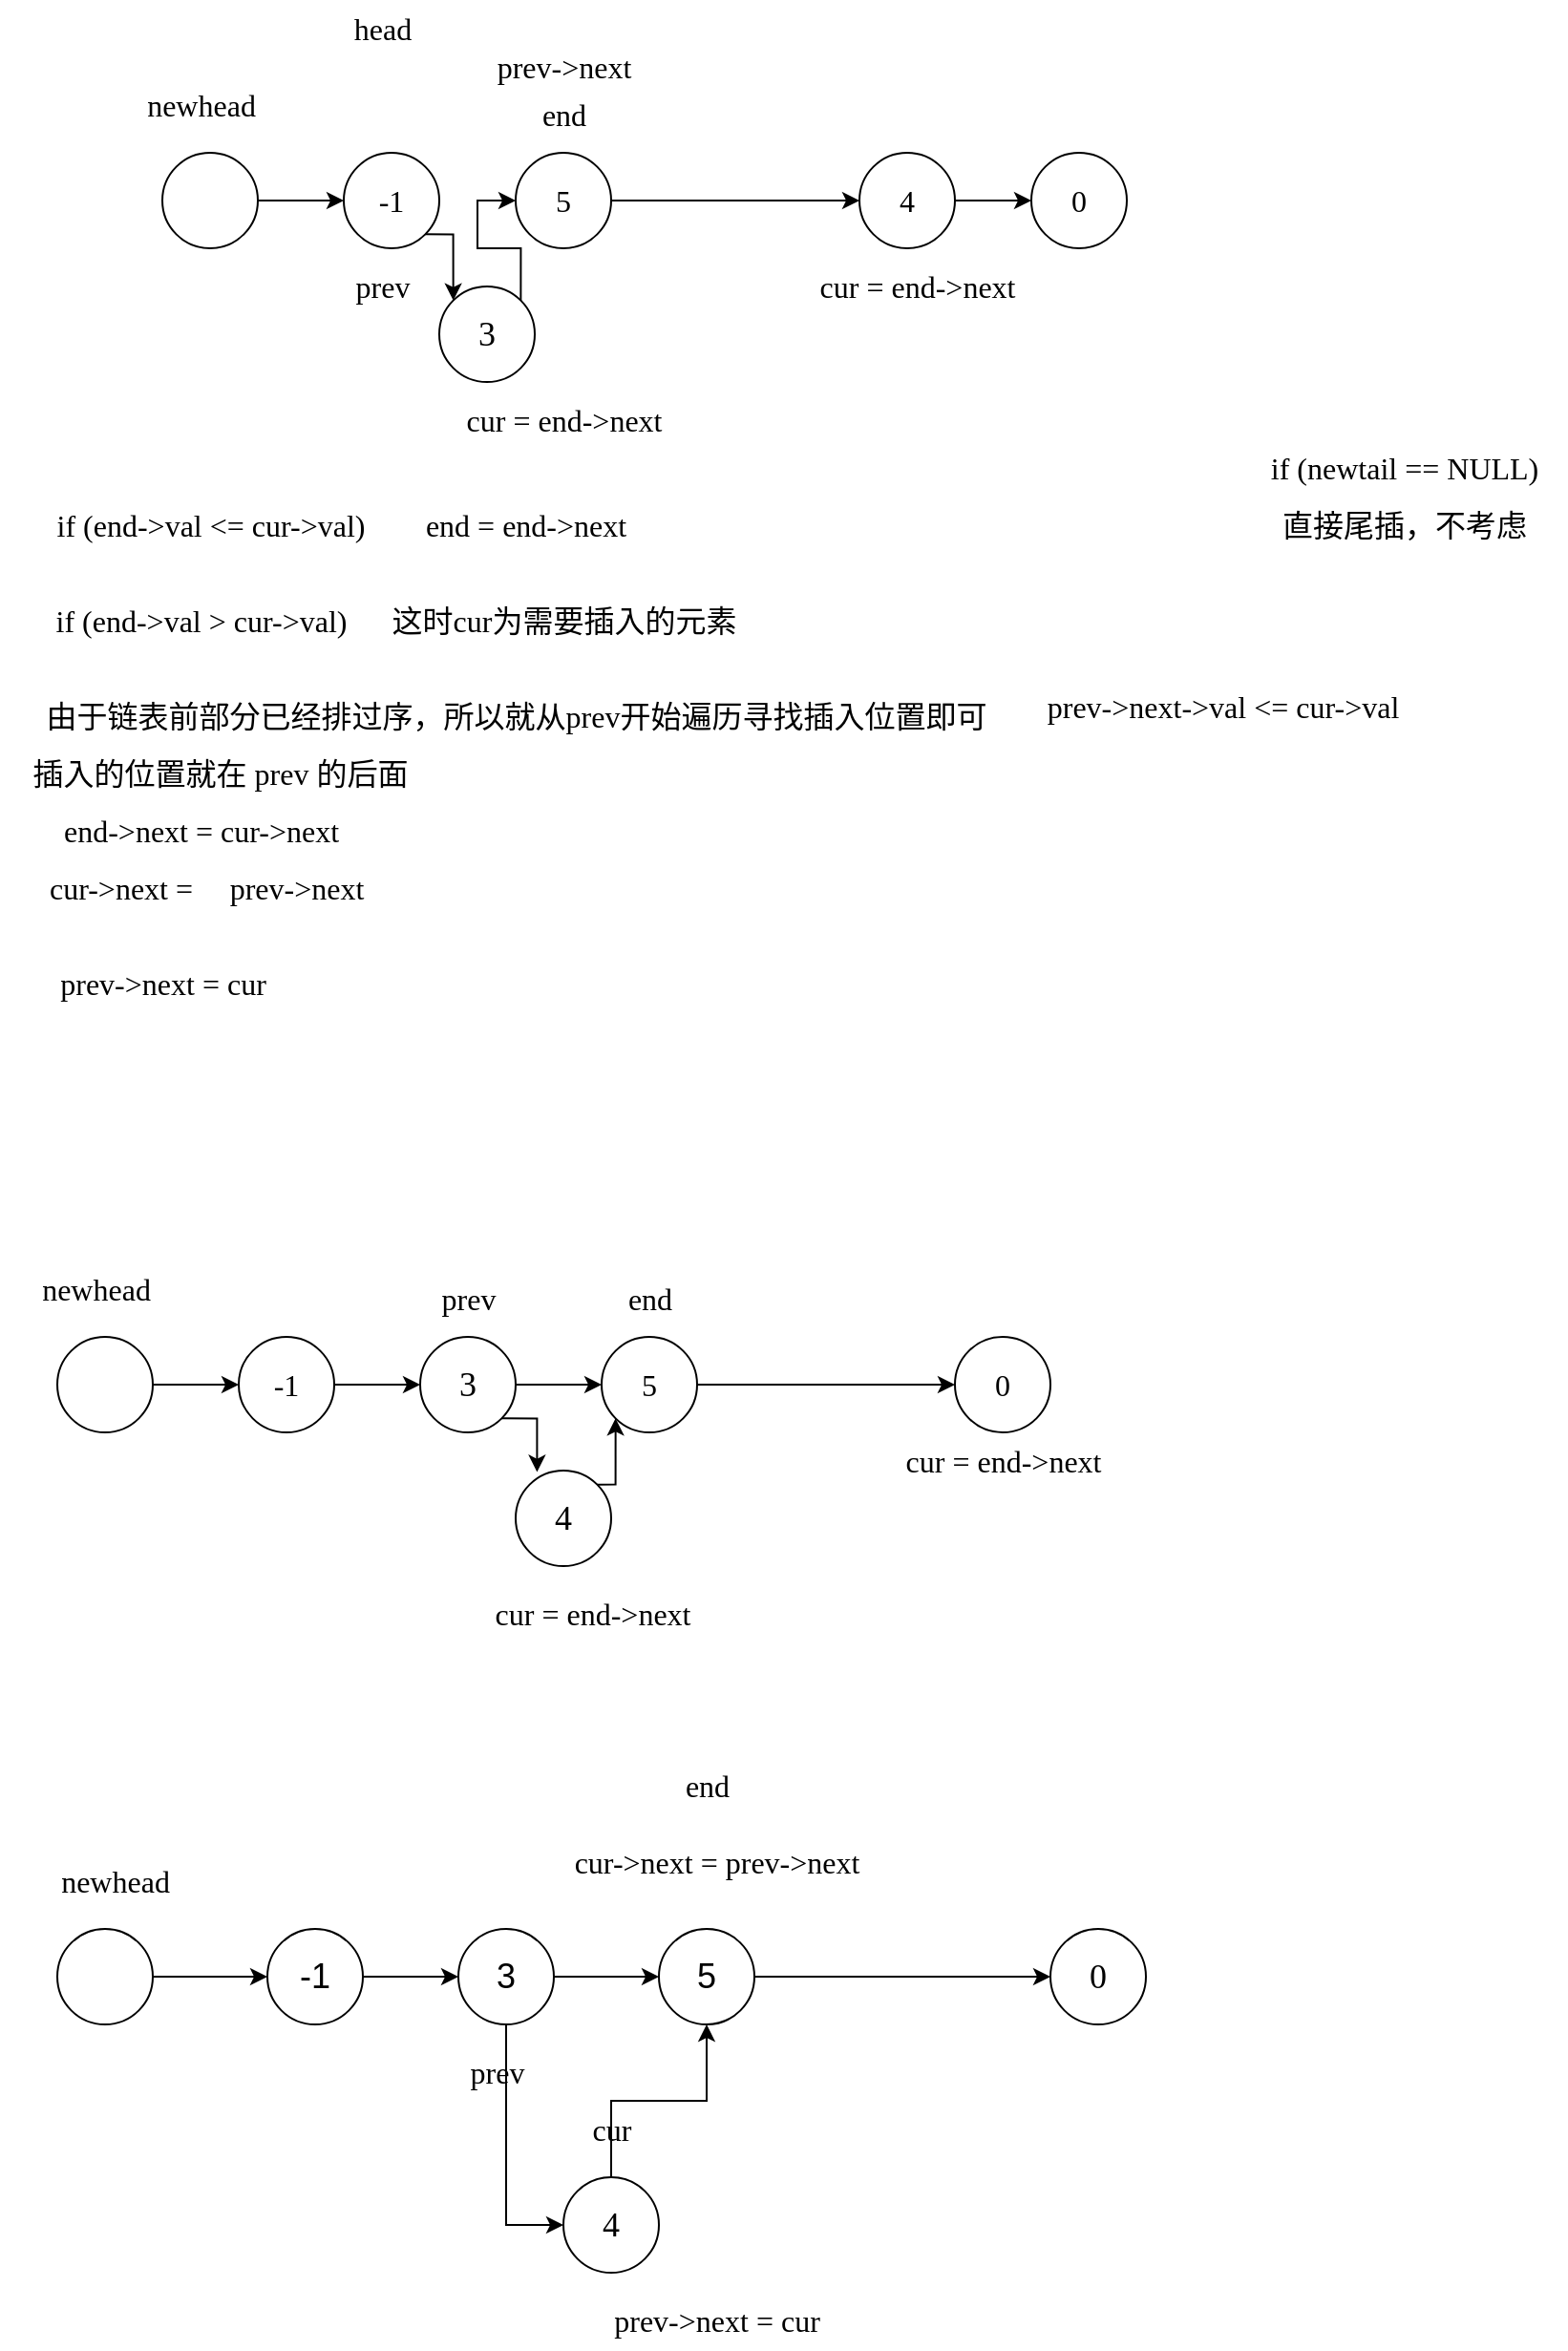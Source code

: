 <mxfile version="20.2.3" type="device"><diagram id="Z2-_5eGMg6bzvKoM8FAz" name="第 1 页"><mxGraphModel dx="1038" dy="649" grid="1" gridSize="10" guides="1" tooltips="1" connect="1" arrows="1" fold="1" page="1" pageScale="1" pageWidth="1900" pageHeight="5000" math="0" shadow="0"><root><mxCell id="0"/><mxCell id="1" parent="0"/><mxCell id="ynEMk9b-SrgXVBla4rfo-55" style="edgeStyle=orthogonalEdgeStyle;rounded=0;orthogonalLoop=1;jettySize=auto;html=1;exitX=1;exitY=1;exitDx=0;exitDy=0;entryX=0;entryY=0;entryDx=0;entryDy=0;fontFamily=Comic Sans MS;fontSize=16;" parent="1" source="ynEMk9b-SrgXVBla4rfo-2" target="ynEMk9b-SrgXVBla4rfo-54" edge="1"><mxGeometry relative="1" as="geometry"/></mxCell><mxCell id="ynEMk9b-SrgXVBla4rfo-2" value="-1" style="ellipse;whiteSpace=wrap;html=1;aspect=fixed;fontSize=16;fontFamily=Comic Sans MS;" parent="1" vertex="1"><mxGeometry x="240" y="270" width="50" height="50" as="geometry"/></mxCell><mxCell id="ynEMk9b-SrgXVBla4rfo-11" value="" style="edgeStyle=orthogonalEdgeStyle;rounded=0;orthogonalLoop=1;jettySize=auto;html=1;fontFamily=Comic Sans MS;fontSize=16;entryX=0;entryY=0.5;entryDx=0;entryDy=0;" parent="1" source="ynEMk9b-SrgXVBla4rfo-3" target="ynEMk9b-SrgXVBla4rfo-8" edge="1"><mxGeometry relative="1" as="geometry"><mxPoint x="420" y="295" as="targetPoint"/></mxGeometry></mxCell><mxCell id="ynEMk9b-SrgXVBla4rfo-3" value="5" style="ellipse;whiteSpace=wrap;html=1;aspect=fixed;fontSize=16;fontFamily=Comic Sans MS;" parent="1" vertex="1"><mxGeometry x="330" y="270" width="50" height="50" as="geometry"/></mxCell><mxCell id="ynEMk9b-SrgXVBla4rfo-13" value="" style="edgeStyle=orthogonalEdgeStyle;rounded=0;orthogonalLoop=1;jettySize=auto;html=1;fontFamily=Comic Sans MS;fontSize=16;" parent="1" source="ynEMk9b-SrgXVBla4rfo-8" target="ynEMk9b-SrgXVBla4rfo-9" edge="1"><mxGeometry relative="1" as="geometry"/></mxCell><mxCell id="ynEMk9b-SrgXVBla4rfo-8" value="4" style="ellipse;whiteSpace=wrap;html=1;aspect=fixed;fontSize=16;fontFamily=Comic Sans MS;" parent="1" vertex="1"><mxGeometry x="510" y="270" width="50" height="50" as="geometry"/></mxCell><mxCell id="ynEMk9b-SrgXVBla4rfo-9" value="0" style="ellipse;whiteSpace=wrap;html=1;aspect=fixed;fontSize=16;fontFamily=Comic Sans MS;" parent="1" vertex="1"><mxGeometry x="600" y="270" width="50" height="50" as="geometry"/></mxCell><mxCell id="ynEMk9b-SrgXVBla4rfo-14" value="&lt;font style=&quot;font-size: 16px;&quot;&gt;end&lt;/font&gt;" style="text;html=1;align=center;verticalAlign=middle;resizable=0;points=[];autosize=1;strokeColor=none;fillColor=none;fontSize=18;fontFamily=Comic Sans MS;" parent="1" vertex="1"><mxGeometry x="330" y="230" width="50" height="40" as="geometry"/></mxCell><mxCell id="ynEMk9b-SrgXVBla4rfo-15" value="&lt;font style=&quot;font-size: 16px;&quot;&gt;cur = end-&amp;gt;next&lt;/font&gt;" style="text;html=1;align=center;verticalAlign=middle;resizable=0;points=[];autosize=1;strokeColor=none;fillColor=none;fontSize=18;fontFamily=Comic Sans MS;" parent="1" vertex="1"><mxGeometry x="285" y="390" width="140" height="40" as="geometry"/></mxCell><mxCell id="ynEMk9b-SrgXVBla4rfo-16" value="newhead" style="text;html=1;align=center;verticalAlign=middle;resizable=0;points=[];autosize=1;strokeColor=none;fillColor=none;fontSize=16;fontFamily=Comic Sans MS;" parent="1" vertex="1"><mxGeometry x="120" y="230" width="90" height="30" as="geometry"/></mxCell><mxCell id="ynEMk9b-SrgXVBla4rfo-39" style="edgeStyle=orthogonalEdgeStyle;rounded=0;orthogonalLoop=1;jettySize=auto;html=1;entryX=0;entryY=0.5;entryDx=0;entryDy=0;fontFamily=Comic Sans MS;fontSize=16;" parent="1" source="ynEMk9b-SrgXVBla4rfo-17" target="ynEMk9b-SrgXVBla4rfo-2" edge="1"><mxGeometry relative="1" as="geometry"/></mxCell><mxCell id="ynEMk9b-SrgXVBla4rfo-17" value="" style="ellipse;whiteSpace=wrap;html=1;aspect=fixed;fontSize=18;fontFamily=Comic Sans MS;" parent="1" vertex="1"><mxGeometry x="145" y="270" width="50" height="50" as="geometry"/></mxCell><mxCell id="ynEMk9b-SrgXVBla4rfo-24" value="if (newtail == NULL)" style="text;html=1;align=center;verticalAlign=middle;resizable=0;points=[];autosize=1;strokeColor=none;fillColor=none;fontSize=16;fontFamily=Comic Sans MS;" parent="1" vertex="1"><mxGeometry x="710" y="420" width="170" height="30" as="geometry"/></mxCell><mxCell id="ynEMk9b-SrgXVBla4rfo-25" value="直接尾插，不考虑" style="text;html=1;align=center;verticalAlign=middle;resizable=0;points=[];autosize=1;strokeColor=none;fillColor=none;fontSize=16;fontFamily=Comic Sans MS;" parent="1" vertex="1"><mxGeometry x="720" y="450" width="150" height="30" as="geometry"/></mxCell><mxCell id="ynEMk9b-SrgXVBla4rfo-33" value="if (end-&amp;gt;val &amp;lt;= cur-&amp;gt;val)" style="text;html=1;align=center;verticalAlign=middle;resizable=0;points=[];autosize=1;strokeColor=none;fillColor=none;fontSize=16;fontFamily=Comic Sans MS;" parent="1" vertex="1"><mxGeometry x="75" y="450" width="190" height="30" as="geometry"/></mxCell><mxCell id="ynEMk9b-SrgXVBla4rfo-37" value="head" style="text;html=1;align=center;verticalAlign=middle;resizable=0;points=[];autosize=1;strokeColor=none;fillColor=none;fontSize=16;fontFamily=Comic Sans MS;" parent="1" vertex="1"><mxGeometry x="230" y="190" width="60" height="30" as="geometry"/></mxCell><mxCell id="ynEMk9b-SrgXVBla4rfo-38" value="prev" style="text;html=1;align=center;verticalAlign=middle;resizable=0;points=[];autosize=1;strokeColor=none;fillColor=none;fontSize=16;fontFamily=Comic Sans MS;" parent="1" vertex="1"><mxGeometry x="230" y="325" width="60" height="30" as="geometry"/></mxCell><mxCell id="ynEMk9b-SrgXVBla4rfo-41" value="end = end-&amp;gt;next" style="text;html=1;align=center;verticalAlign=middle;resizable=0;points=[];autosize=1;strokeColor=none;fillColor=none;fontSize=16;fontFamily=Comic Sans MS;" parent="1" vertex="1"><mxGeometry x="265" y="450" width="140" height="30" as="geometry"/></mxCell><mxCell id="ynEMk9b-SrgXVBla4rfo-42" value="if (end-&amp;gt;val &amp;gt; cur-&amp;gt;val)" style="text;html=1;align=center;verticalAlign=middle;resizable=0;points=[];autosize=1;strokeColor=none;fillColor=none;fontSize=16;fontFamily=Comic Sans MS;" parent="1" vertex="1"><mxGeometry x="70" y="500" width="190" height="30" as="geometry"/></mxCell><mxCell id="ynEMk9b-SrgXVBla4rfo-46" value="这时cur为需要插入的元素" style="text;html=1;align=center;verticalAlign=middle;resizable=0;points=[];autosize=1;strokeColor=none;fillColor=none;fontSize=16;fontFamily=Comic Sans MS;" parent="1" vertex="1"><mxGeometry x="250" y="500" width="210" height="30" as="geometry"/></mxCell><mxCell id="ynEMk9b-SrgXVBla4rfo-48" value="由于链表前部分已经排过序，所以就从prev开始遍历寻找插入位置即可" style="text;html=1;align=center;verticalAlign=middle;resizable=0;points=[];autosize=1;strokeColor=none;fillColor=none;fontSize=16;fontFamily=Comic Sans MS;" parent="1" vertex="1"><mxGeometry x="70" y="550" width="520" height="30" as="geometry"/></mxCell><mxCell id="ynEMk9b-SrgXVBla4rfo-49" value="prev-&amp;gt;next-&amp;gt;val &amp;lt;= cur-&amp;gt;val" style="text;html=1;align=center;verticalAlign=middle;resizable=0;points=[];autosize=1;strokeColor=none;fillColor=none;fontSize=16;fontFamily=Comic Sans MS;" parent="1" vertex="1"><mxGeometry x="590" y="545" width="220" height="30" as="geometry"/></mxCell><mxCell id="ynEMk9b-SrgXVBla4rfo-50" value="插入的位置就在 prev 的后面" style="text;html=1;align=center;verticalAlign=middle;resizable=0;points=[];autosize=1;strokeColor=none;fillColor=none;fontSize=16;fontFamily=Comic Sans MS;" parent="1" vertex="1"><mxGeometry x="60" y="580" width="230" height="30" as="geometry"/></mxCell><mxCell id="ynEMk9b-SrgXVBla4rfo-51" value="prev-&amp;gt;next = cur" style="text;html=1;align=center;verticalAlign=middle;resizable=0;points=[];autosize=1;strokeColor=none;fillColor=none;fontSize=16;fontFamily=Comic Sans MS;" parent="1" vertex="1"><mxGeometry x="70" y="690" width="150" height="30" as="geometry"/></mxCell><mxCell id="ynEMk9b-SrgXVBla4rfo-53" value="cur-&amp;gt;next =&amp;nbsp;" style="text;html=1;align=center;verticalAlign=middle;resizable=0;points=[];autosize=1;strokeColor=none;fillColor=none;fontSize=16;fontFamily=Comic Sans MS;" parent="1" vertex="1"><mxGeometry x="70" y="640" width="110" height="30" as="geometry"/></mxCell><mxCell id="ynEMk9b-SrgXVBla4rfo-56" style="edgeStyle=orthogonalEdgeStyle;rounded=0;orthogonalLoop=1;jettySize=auto;html=1;exitX=1;exitY=0;exitDx=0;exitDy=0;entryX=0;entryY=0.5;entryDx=0;entryDy=0;fontFamily=Comic Sans MS;fontSize=16;" parent="1" source="ynEMk9b-SrgXVBla4rfo-54" target="ynEMk9b-SrgXVBla4rfo-3" edge="1"><mxGeometry relative="1" as="geometry"/></mxCell><mxCell id="ynEMk9b-SrgXVBla4rfo-54" value="3" style="ellipse;whiteSpace=wrap;html=1;aspect=fixed;fontSize=18;fontFamily=Comic Sans MS;" parent="1" vertex="1"><mxGeometry x="290" y="340" width="50" height="50" as="geometry"/></mxCell><mxCell id="ynEMk9b-SrgXVBla4rfo-57" value="prev-&amp;gt;next" style="text;html=1;align=center;verticalAlign=middle;resizable=0;points=[];autosize=1;strokeColor=none;fillColor=none;fontSize=16;fontFamily=Comic Sans MS;" parent="1" vertex="1"><mxGeometry x="165" y="640" width="100" height="30" as="geometry"/></mxCell><mxCell id="ynEMk9b-SrgXVBla4rfo-59" value="end-&amp;gt;next = cur-&amp;gt;next" style="text;html=1;align=center;verticalAlign=middle;resizable=0;points=[];autosize=1;strokeColor=none;fillColor=none;fontSize=16;fontFamily=Comic Sans MS;" parent="1" vertex="1"><mxGeometry x="70" y="610" width="190" height="30" as="geometry"/></mxCell><mxCell id="ynEMk9b-SrgXVBla4rfo-60" value="cur = end-&amp;gt;next" style="text;html=1;align=center;verticalAlign=middle;resizable=0;points=[];autosize=1;strokeColor=none;fillColor=none;fontSize=16;fontFamily=Comic Sans MS;" parent="1" vertex="1"><mxGeometry x="470" y="325" width="140" height="30" as="geometry"/></mxCell><mxCell id="ynEMk9b-SrgXVBla4rfo-76" value="" style="edgeStyle=orthogonalEdgeStyle;rounded=0;orthogonalLoop=1;jettySize=auto;html=1;fontFamily=Comic Sans MS;fontSize=16;" parent="1" source="ynEMk9b-SrgXVBla4rfo-62" target="ynEMk9b-SrgXVBla4rfo-74" edge="1"><mxGeometry relative="1" as="geometry"/></mxCell><mxCell id="ynEMk9b-SrgXVBla4rfo-62" value="-1" style="ellipse;whiteSpace=wrap;html=1;aspect=fixed;fontSize=16;fontFamily=Comic Sans MS;" parent="1" vertex="1"><mxGeometry x="185" y="890" width="50" height="50" as="geometry"/></mxCell><mxCell id="ynEMk9b-SrgXVBla4rfo-78" style="edgeStyle=orthogonalEdgeStyle;rounded=0;orthogonalLoop=1;jettySize=auto;html=1;entryX=0;entryY=0.5;entryDx=0;entryDy=0;fontFamily=Comic Sans MS;fontSize=16;" parent="1" source="ynEMk9b-SrgXVBla4rfo-64" target="ynEMk9b-SrgXVBla4rfo-67" edge="1"><mxGeometry relative="1" as="geometry"><mxPoint x="470" y="915" as="targetPoint"/></mxGeometry></mxCell><mxCell id="ynEMk9b-SrgXVBla4rfo-64" value="5" style="ellipse;whiteSpace=wrap;html=1;aspect=fixed;fontSize=16;fontFamily=Comic Sans MS;" parent="1" vertex="1"><mxGeometry x="375" y="890" width="50" height="50" as="geometry"/></mxCell><mxCell id="ynEMk9b-SrgXVBla4rfo-67" value="0" style="ellipse;whiteSpace=wrap;html=1;aspect=fixed;fontSize=16;fontFamily=Comic Sans MS;" parent="1" vertex="1"><mxGeometry x="560" y="890" width="50" height="50" as="geometry"/></mxCell><mxCell id="ynEMk9b-SrgXVBla4rfo-68" value="&lt;font style=&quot;font-size: 16px;&quot;&gt;end&lt;/font&gt;" style="text;html=1;align=center;verticalAlign=middle;resizable=0;points=[];autosize=1;strokeColor=none;fillColor=none;fontSize=18;fontFamily=Comic Sans MS;" parent="1" vertex="1"><mxGeometry x="375" y="850" width="50" height="40" as="geometry"/></mxCell><mxCell id="ynEMk9b-SrgXVBla4rfo-69" value="newhead" style="text;html=1;align=center;verticalAlign=middle;resizable=0;points=[];autosize=1;strokeColor=none;fillColor=none;fontSize=16;fontFamily=Comic Sans MS;" parent="1" vertex="1"><mxGeometry x="65" y="850" width="90" height="30" as="geometry"/></mxCell><mxCell id="ynEMk9b-SrgXVBla4rfo-70" style="edgeStyle=orthogonalEdgeStyle;rounded=0;orthogonalLoop=1;jettySize=auto;html=1;entryX=0;entryY=0.5;entryDx=0;entryDy=0;fontFamily=Comic Sans MS;fontSize=16;" parent="1" source="ynEMk9b-SrgXVBla4rfo-71" target="ynEMk9b-SrgXVBla4rfo-62" edge="1"><mxGeometry relative="1" as="geometry"/></mxCell><mxCell id="ynEMk9b-SrgXVBla4rfo-71" value="" style="ellipse;whiteSpace=wrap;html=1;aspect=fixed;fontSize=18;fontFamily=Comic Sans MS;" parent="1" vertex="1"><mxGeometry x="90" y="890" width="50" height="50" as="geometry"/></mxCell><mxCell id="ynEMk9b-SrgXVBla4rfo-72" value="prev" style="text;html=1;align=center;verticalAlign=middle;resizable=0;points=[];autosize=1;strokeColor=none;fillColor=none;fontSize=16;fontFamily=Comic Sans MS;" parent="1" vertex="1"><mxGeometry x="275" y="855" width="60" height="30" as="geometry"/></mxCell><mxCell id="ynEMk9b-SrgXVBla4rfo-77" style="edgeStyle=orthogonalEdgeStyle;rounded=0;orthogonalLoop=1;jettySize=auto;html=1;entryX=0;entryY=0.5;entryDx=0;entryDy=0;fontFamily=Comic Sans MS;fontSize=16;" parent="1" source="ynEMk9b-SrgXVBla4rfo-74" target="ynEMk9b-SrgXVBla4rfo-64" edge="1"><mxGeometry relative="1" as="geometry"/></mxCell><mxCell id="ynEMk9b-SrgXVBla4rfo-84" style="edgeStyle=orthogonalEdgeStyle;rounded=0;orthogonalLoop=1;jettySize=auto;html=1;exitX=1;exitY=1;exitDx=0;exitDy=0;entryX=0.224;entryY=0.016;entryDx=0;entryDy=0;entryPerimeter=0;fontFamily=Comic Sans MS;fontSize=16;" parent="1" source="ynEMk9b-SrgXVBla4rfo-74" target="ynEMk9b-SrgXVBla4rfo-83" edge="1"><mxGeometry relative="1" as="geometry"/></mxCell><mxCell id="ynEMk9b-SrgXVBla4rfo-74" value="3" style="ellipse;whiteSpace=wrap;html=1;aspect=fixed;fontSize=18;fontFamily=Comic Sans MS;" parent="1" vertex="1"><mxGeometry x="280" y="890" width="50" height="50" as="geometry"/></mxCell><mxCell id="ynEMk9b-SrgXVBla4rfo-75" value="cur = end-&amp;gt;next" style="text;html=1;align=center;verticalAlign=middle;resizable=0;points=[];autosize=1;strokeColor=none;fillColor=none;fontSize=16;fontFamily=Comic Sans MS;" parent="1" vertex="1"><mxGeometry x="300" y="1020" width="140" height="30" as="geometry"/></mxCell><mxCell id="ynEMk9b-SrgXVBla4rfo-85" style="edgeStyle=orthogonalEdgeStyle;rounded=0;orthogonalLoop=1;jettySize=auto;html=1;exitX=1;exitY=0;exitDx=0;exitDy=0;entryX=0;entryY=1;entryDx=0;entryDy=0;fontFamily=Comic Sans MS;fontSize=16;" parent="1" source="ynEMk9b-SrgXVBla4rfo-83" target="ynEMk9b-SrgXVBla4rfo-64" edge="1"><mxGeometry relative="1" as="geometry"/></mxCell><mxCell id="ynEMk9b-SrgXVBla4rfo-83" value="4" style="ellipse;whiteSpace=wrap;html=1;aspect=fixed;fontSize=18;fontFamily=Comic Sans MS;" parent="1" vertex="1"><mxGeometry x="330" y="960" width="50" height="50" as="geometry"/></mxCell><mxCell id="ynEMk9b-SrgXVBla4rfo-86" value="cur = end-&amp;gt;next" style="text;html=1;align=center;verticalAlign=middle;resizable=0;points=[];autosize=1;strokeColor=none;fillColor=none;fontSize=16;fontFamily=Comic Sans MS;" parent="1" vertex="1"><mxGeometry x="515" y="940" width="140" height="30" as="geometry"/></mxCell><mxCell id="ynEMk9b-SrgXVBla4rfo-87" value="prev-&amp;gt;next" style="text;html=1;align=center;verticalAlign=middle;resizable=0;points=[];autosize=1;strokeColor=none;fillColor=none;fontSize=16;fontFamily=Comic Sans MS;" parent="1" vertex="1"><mxGeometry x="305" y="210" width="100" height="30" as="geometry"/></mxCell><mxCell id="d8ScbHwh5j8WlSk0KSqX-10" value="" style="edgeStyle=orthogonalEdgeStyle;rounded=0;orthogonalLoop=1;jettySize=auto;html=1;fontFamily=Comic Sans MS;fontSize=16;" edge="1" parent="1" source="d8ScbHwh5j8WlSk0KSqX-1" target="d8ScbHwh5j8WlSk0KSqX-2"><mxGeometry relative="1" as="geometry"/></mxCell><mxCell id="d8ScbHwh5j8WlSk0KSqX-1" value="" style="ellipse;whiteSpace=wrap;html=1;aspect=fixed;fontSize=18;" vertex="1" parent="1"><mxGeometry x="90" y="1200" width="50" height="50" as="geometry"/></mxCell><mxCell id="d8ScbHwh5j8WlSk0KSqX-7" value="" style="edgeStyle=orthogonalEdgeStyle;rounded=0;orthogonalLoop=1;jettySize=auto;html=1;fontFamily=Comic Sans MS;fontSize=16;" edge="1" parent="1" source="d8ScbHwh5j8WlSk0KSqX-2" target="d8ScbHwh5j8WlSk0KSqX-3"><mxGeometry relative="1" as="geometry"/></mxCell><mxCell id="d8ScbHwh5j8WlSk0KSqX-2" value="-1" style="ellipse;whiteSpace=wrap;html=1;aspect=fixed;fontSize=18;" vertex="1" parent="1"><mxGeometry x="200" y="1200" width="50" height="50" as="geometry"/></mxCell><mxCell id="d8ScbHwh5j8WlSk0KSqX-8" value="" style="edgeStyle=orthogonalEdgeStyle;rounded=0;orthogonalLoop=1;jettySize=auto;html=1;fontFamily=Comic Sans MS;fontSize=16;" edge="1" parent="1" source="d8ScbHwh5j8WlSk0KSqX-3" target="d8ScbHwh5j8WlSk0KSqX-4"><mxGeometry relative="1" as="geometry"/></mxCell><mxCell id="d8ScbHwh5j8WlSk0KSqX-19" style="edgeStyle=orthogonalEdgeStyle;rounded=0;orthogonalLoop=1;jettySize=auto;html=1;exitX=0.5;exitY=1;exitDx=0;exitDy=0;entryX=0;entryY=0.5;entryDx=0;entryDy=0;fontFamily=Comic Sans MS;fontSize=16;" edge="1" parent="1" source="d8ScbHwh5j8WlSk0KSqX-3" target="d8ScbHwh5j8WlSk0KSqX-17"><mxGeometry relative="1" as="geometry"/></mxCell><mxCell id="d8ScbHwh5j8WlSk0KSqX-3" value="3" style="ellipse;whiteSpace=wrap;html=1;aspect=fixed;fontSize=18;" vertex="1" parent="1"><mxGeometry x="300" y="1200" width="50" height="50" as="geometry"/></mxCell><mxCell id="d8ScbHwh5j8WlSk0KSqX-9" value="" style="edgeStyle=orthogonalEdgeStyle;rounded=0;orthogonalLoop=1;jettySize=auto;html=1;fontFamily=Comic Sans MS;fontSize=16;entryX=0;entryY=0.5;entryDx=0;entryDy=0;" edge="1" parent="1" source="d8ScbHwh5j8WlSk0KSqX-4" target="d8ScbHwh5j8WlSk0KSqX-14"><mxGeometry relative="1" as="geometry"><mxPoint x="515" y="1225" as="targetPoint"/></mxGeometry></mxCell><mxCell id="d8ScbHwh5j8WlSk0KSqX-4" value="5" style="ellipse;whiteSpace=wrap;html=1;aspect=fixed;fontSize=18;" vertex="1" parent="1"><mxGeometry x="405" y="1200" width="50" height="50" as="geometry"/></mxCell><mxCell id="d8ScbHwh5j8WlSk0KSqX-5" value="&lt;font style=&quot;font-size: 16px;&quot; face=&quot;Comic Sans MS&quot;&gt;newhead&lt;/font&gt;" style="text;html=1;align=center;verticalAlign=middle;resizable=0;points=[];autosize=1;strokeColor=none;fillColor=none;" vertex="1" parent="1"><mxGeometry x="75" y="1160" width="90" height="30" as="geometry"/></mxCell><mxCell id="d8ScbHwh5j8WlSk0KSqX-11" value="prev" style="text;html=1;align=center;verticalAlign=middle;resizable=0;points=[];autosize=1;strokeColor=none;fillColor=none;fontSize=16;fontFamily=Comic Sans MS;" vertex="1" parent="1"><mxGeometry x="290" y="1260" width="60" height="30" as="geometry"/></mxCell><mxCell id="d8ScbHwh5j8WlSk0KSqX-12" value="end" style="text;html=1;align=center;verticalAlign=middle;resizable=0;points=[];autosize=1;strokeColor=none;fillColor=none;fontSize=16;fontFamily=Comic Sans MS;" vertex="1" parent="1"><mxGeometry x="405" y="1110" width="50" height="30" as="geometry"/></mxCell><mxCell id="d8ScbHwh5j8WlSk0KSqX-14" value="0" style="ellipse;whiteSpace=wrap;html=1;aspect=fixed;fontSize=18;fontFamily=Comic Sans MS;" vertex="1" parent="1"><mxGeometry x="610" y="1200" width="50" height="50" as="geometry"/></mxCell><mxCell id="d8ScbHwh5j8WlSk0KSqX-16" value="prev-&amp;gt;next = cur" style="text;html=1;align=center;verticalAlign=middle;resizable=0;points=[];autosize=1;strokeColor=none;fillColor=none;fontSize=16;fontFamily=Comic Sans MS;" vertex="1" parent="1"><mxGeometry x="360" y="1390" width="150" height="30" as="geometry"/></mxCell><mxCell id="d8ScbHwh5j8WlSk0KSqX-20" style="edgeStyle=orthogonalEdgeStyle;rounded=0;orthogonalLoop=1;jettySize=auto;html=1;entryX=0.5;entryY=1;entryDx=0;entryDy=0;fontFamily=Comic Sans MS;fontSize=16;" edge="1" parent="1" source="d8ScbHwh5j8WlSk0KSqX-17" target="d8ScbHwh5j8WlSk0KSqX-4"><mxGeometry relative="1" as="geometry"/></mxCell><mxCell id="d8ScbHwh5j8WlSk0KSqX-17" value="4" style="ellipse;whiteSpace=wrap;html=1;aspect=fixed;fontSize=18;fontFamily=Comic Sans MS;" vertex="1" parent="1"><mxGeometry x="355" y="1330" width="50" height="50" as="geometry"/></mxCell><mxCell id="d8ScbHwh5j8WlSk0KSqX-18" value="cur" style="text;html=1;align=center;verticalAlign=middle;resizable=0;points=[];autosize=1;strokeColor=none;fillColor=none;fontSize=16;fontFamily=Comic Sans MS;" vertex="1" parent="1"><mxGeometry x="355" y="1290" width="50" height="30" as="geometry"/></mxCell><mxCell id="d8ScbHwh5j8WlSk0KSqX-21" value="cur-&amp;gt;next = prev-&amp;gt;next" style="text;html=1;align=center;verticalAlign=middle;resizable=0;points=[];autosize=1;strokeColor=none;fillColor=none;fontSize=16;fontFamily=Comic Sans MS;" vertex="1" parent="1"><mxGeometry x="340" y="1150" width="190" height="30" as="geometry"/></mxCell></root></mxGraphModel></diagram></mxfile>